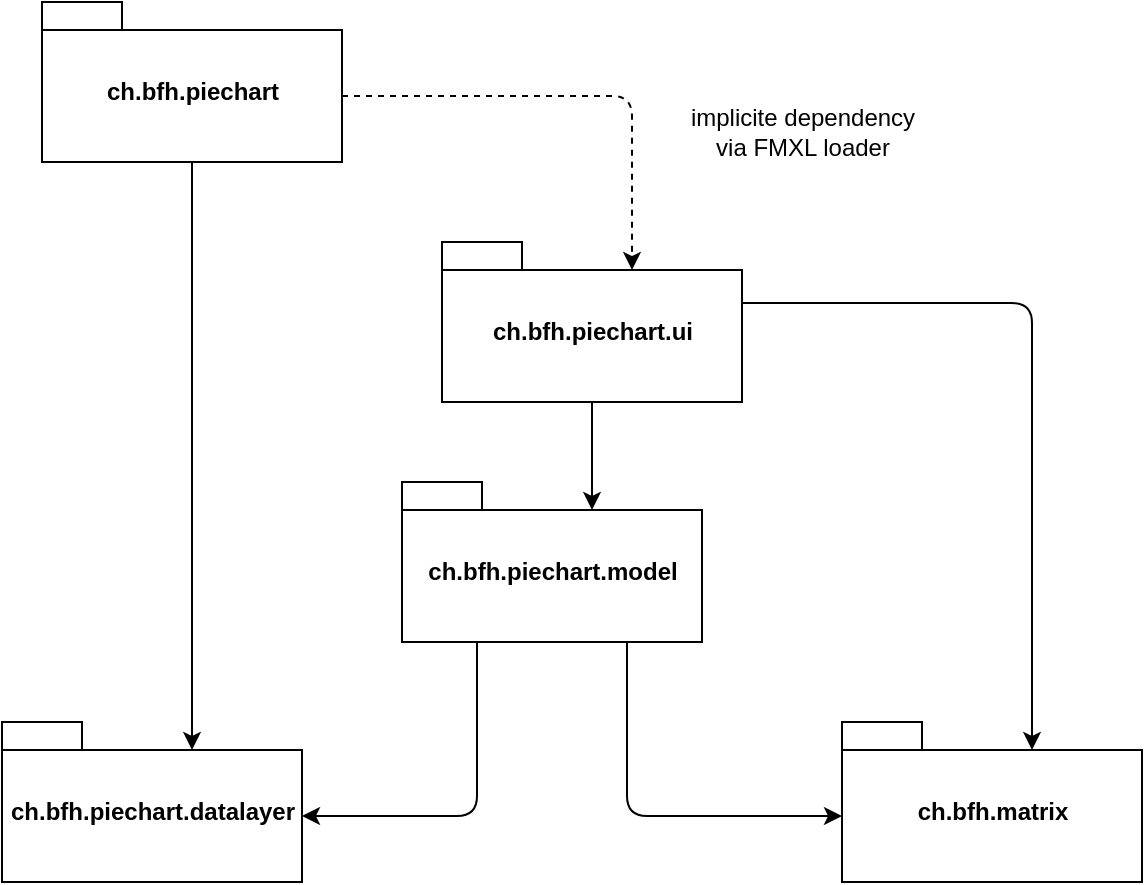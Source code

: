 <mxfile version="14.5.1" type="device"><diagram id="gnlmEiTqTcvyTNZYLFyH" name="Seite-1"><mxGraphModel dx="1106" dy="892" grid="1" gridSize="10" guides="1" tooltips="1" connect="1" arrows="1" fold="1" page="1" pageScale="1" pageWidth="827" pageHeight="1169" math="0" shadow="0"><root><mxCell id="0"/><mxCell id="1" parent="0"/><mxCell id="ZTOeBxQ59aLDp_RnuSsi-9" style="edgeStyle=orthogonalEdgeStyle;rounded=0;orthogonalLoop=1;jettySize=auto;html=1;entryX=0;entryY=0;entryDx=95;entryDy=14;entryPerimeter=0;" edge="1" parent="1" source="ZTOeBxQ59aLDp_RnuSsi-1" target="ZTOeBxQ59aLDp_RnuSsi-5"><mxGeometry relative="1" as="geometry"/></mxCell><mxCell id="ZTOeBxQ59aLDp_RnuSsi-16" style="edgeStyle=orthogonalEdgeStyle;rounded=1;orthogonalLoop=1;jettySize=auto;html=1;exitX=0;exitY=0;exitDx=150;exitDy=47;exitPerimeter=0;entryX=0;entryY=0;entryDx=95;entryDy=14;entryPerimeter=0;dashed=1;" edge="1" parent="1" source="ZTOeBxQ59aLDp_RnuSsi-1" target="ZTOeBxQ59aLDp_RnuSsi-6"><mxGeometry relative="1" as="geometry"/></mxCell><mxCell id="ZTOeBxQ59aLDp_RnuSsi-1" value="ch.bfh.piechart" style="shape=folder;fontStyle=1;spacingTop=10;tabWidth=40;tabHeight=14;tabPosition=left;html=1;" vertex="1" parent="1"><mxGeometry x="120" y="120" width="150" height="80" as="geometry"/></mxCell><mxCell id="ZTOeBxQ59aLDp_RnuSsi-5" value="ch.bfh.piechart.datalayer" style="shape=folder;fontStyle=1;spacingTop=10;tabWidth=40;tabHeight=14;tabPosition=left;html=1;" vertex="1" parent="1"><mxGeometry x="100" y="480" width="150" height="80" as="geometry"/></mxCell><mxCell id="ZTOeBxQ59aLDp_RnuSsi-10" style="edgeStyle=orthogonalEdgeStyle;rounded=0;orthogonalLoop=1;jettySize=auto;html=1;entryX=0;entryY=0;entryDx=95;entryDy=14;entryPerimeter=0;" edge="1" parent="1" source="ZTOeBxQ59aLDp_RnuSsi-6" target="ZTOeBxQ59aLDp_RnuSsi-7"><mxGeometry relative="1" as="geometry"/></mxCell><mxCell id="ZTOeBxQ59aLDp_RnuSsi-13" style="edgeStyle=orthogonalEdgeStyle;rounded=1;orthogonalLoop=1;jettySize=auto;html=1;exitX=0;exitY=0;exitDx=150;exitDy=30.5;exitPerimeter=0;entryX=0;entryY=0;entryDx=95;entryDy=14;entryPerimeter=0;" edge="1" parent="1" source="ZTOeBxQ59aLDp_RnuSsi-6" target="ZTOeBxQ59aLDp_RnuSsi-8"><mxGeometry relative="1" as="geometry"/></mxCell><mxCell id="ZTOeBxQ59aLDp_RnuSsi-6" value="ch.bfh.piechart.ui" style="shape=folder;fontStyle=1;spacingTop=10;tabWidth=40;tabHeight=14;tabPosition=left;html=1;" vertex="1" parent="1"><mxGeometry x="320" y="240" width="150" height="80" as="geometry"/></mxCell><mxCell id="ZTOeBxQ59aLDp_RnuSsi-14" style="edgeStyle=orthogonalEdgeStyle;rounded=1;orthogonalLoop=1;jettySize=auto;html=1;exitX=0.25;exitY=1;exitDx=0;exitDy=0;exitPerimeter=0;entryX=0;entryY=0;entryDx=150;entryDy=47;entryPerimeter=0;" edge="1" parent="1" source="ZTOeBxQ59aLDp_RnuSsi-7" target="ZTOeBxQ59aLDp_RnuSsi-5"><mxGeometry relative="1" as="geometry"/></mxCell><mxCell id="ZTOeBxQ59aLDp_RnuSsi-15" style="edgeStyle=orthogonalEdgeStyle;rounded=1;orthogonalLoop=1;jettySize=auto;html=1;exitX=0.75;exitY=1;exitDx=0;exitDy=0;exitPerimeter=0;entryX=0;entryY=0;entryDx=0;entryDy=47;entryPerimeter=0;" edge="1" parent="1" source="ZTOeBxQ59aLDp_RnuSsi-7" target="ZTOeBxQ59aLDp_RnuSsi-8"><mxGeometry relative="1" as="geometry"/></mxCell><mxCell id="ZTOeBxQ59aLDp_RnuSsi-7" value="ch.bfh.piechart.model" style="shape=folder;fontStyle=1;spacingTop=10;tabWidth=40;tabHeight=14;tabPosition=left;html=1;" vertex="1" parent="1"><mxGeometry x="300" y="360" width="150" height="80" as="geometry"/></mxCell><mxCell id="ZTOeBxQ59aLDp_RnuSsi-8" value="ch.bfh.matrix&lt;br&gt;" style="shape=folder;fontStyle=1;spacingTop=10;tabWidth=40;tabHeight=14;tabPosition=left;html=1;" vertex="1" parent="1"><mxGeometry x="520" y="480" width="150" height="80" as="geometry"/></mxCell><mxCell id="ZTOeBxQ59aLDp_RnuSsi-17" value="implicite dependency&lt;br&gt;via FMXL loader" style="text;html=1;align=center;verticalAlign=middle;resizable=0;points=[];autosize=1;" vertex="1" parent="1"><mxGeometry x="435" y="170" width="130" height="30" as="geometry"/></mxCell></root></mxGraphModel></diagram></mxfile>